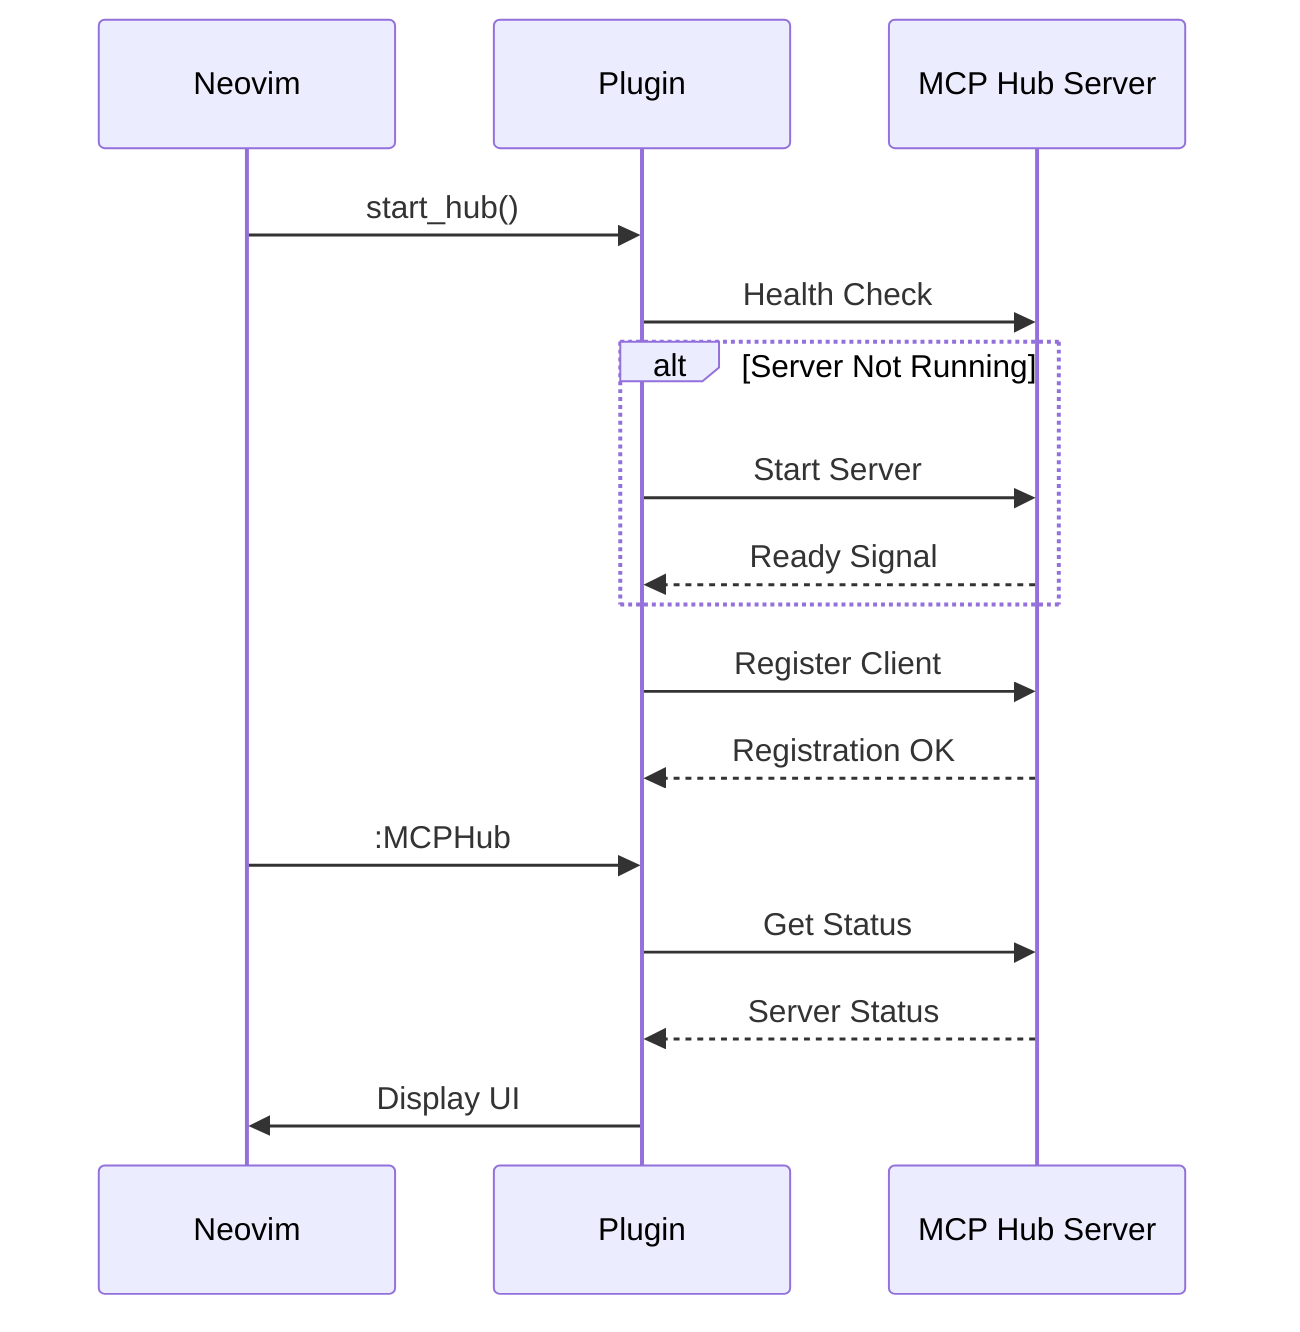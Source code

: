 sequenceDiagram
    participant N as Neovim
    participant P as Plugin
    participant S as MCP Hub Server
    N->>P: start_hub()
    P->>S: Health Check
    alt Server Not Running
        P->>S: Start Server
        S-->>P: Ready Signal
    end
    P->>S: Register Client
    S-->>P: Registration OK
    N->>P: :MCPHub
    P->>S: Get Status
    S-->>P: Server Status
    P->>N: Display UI